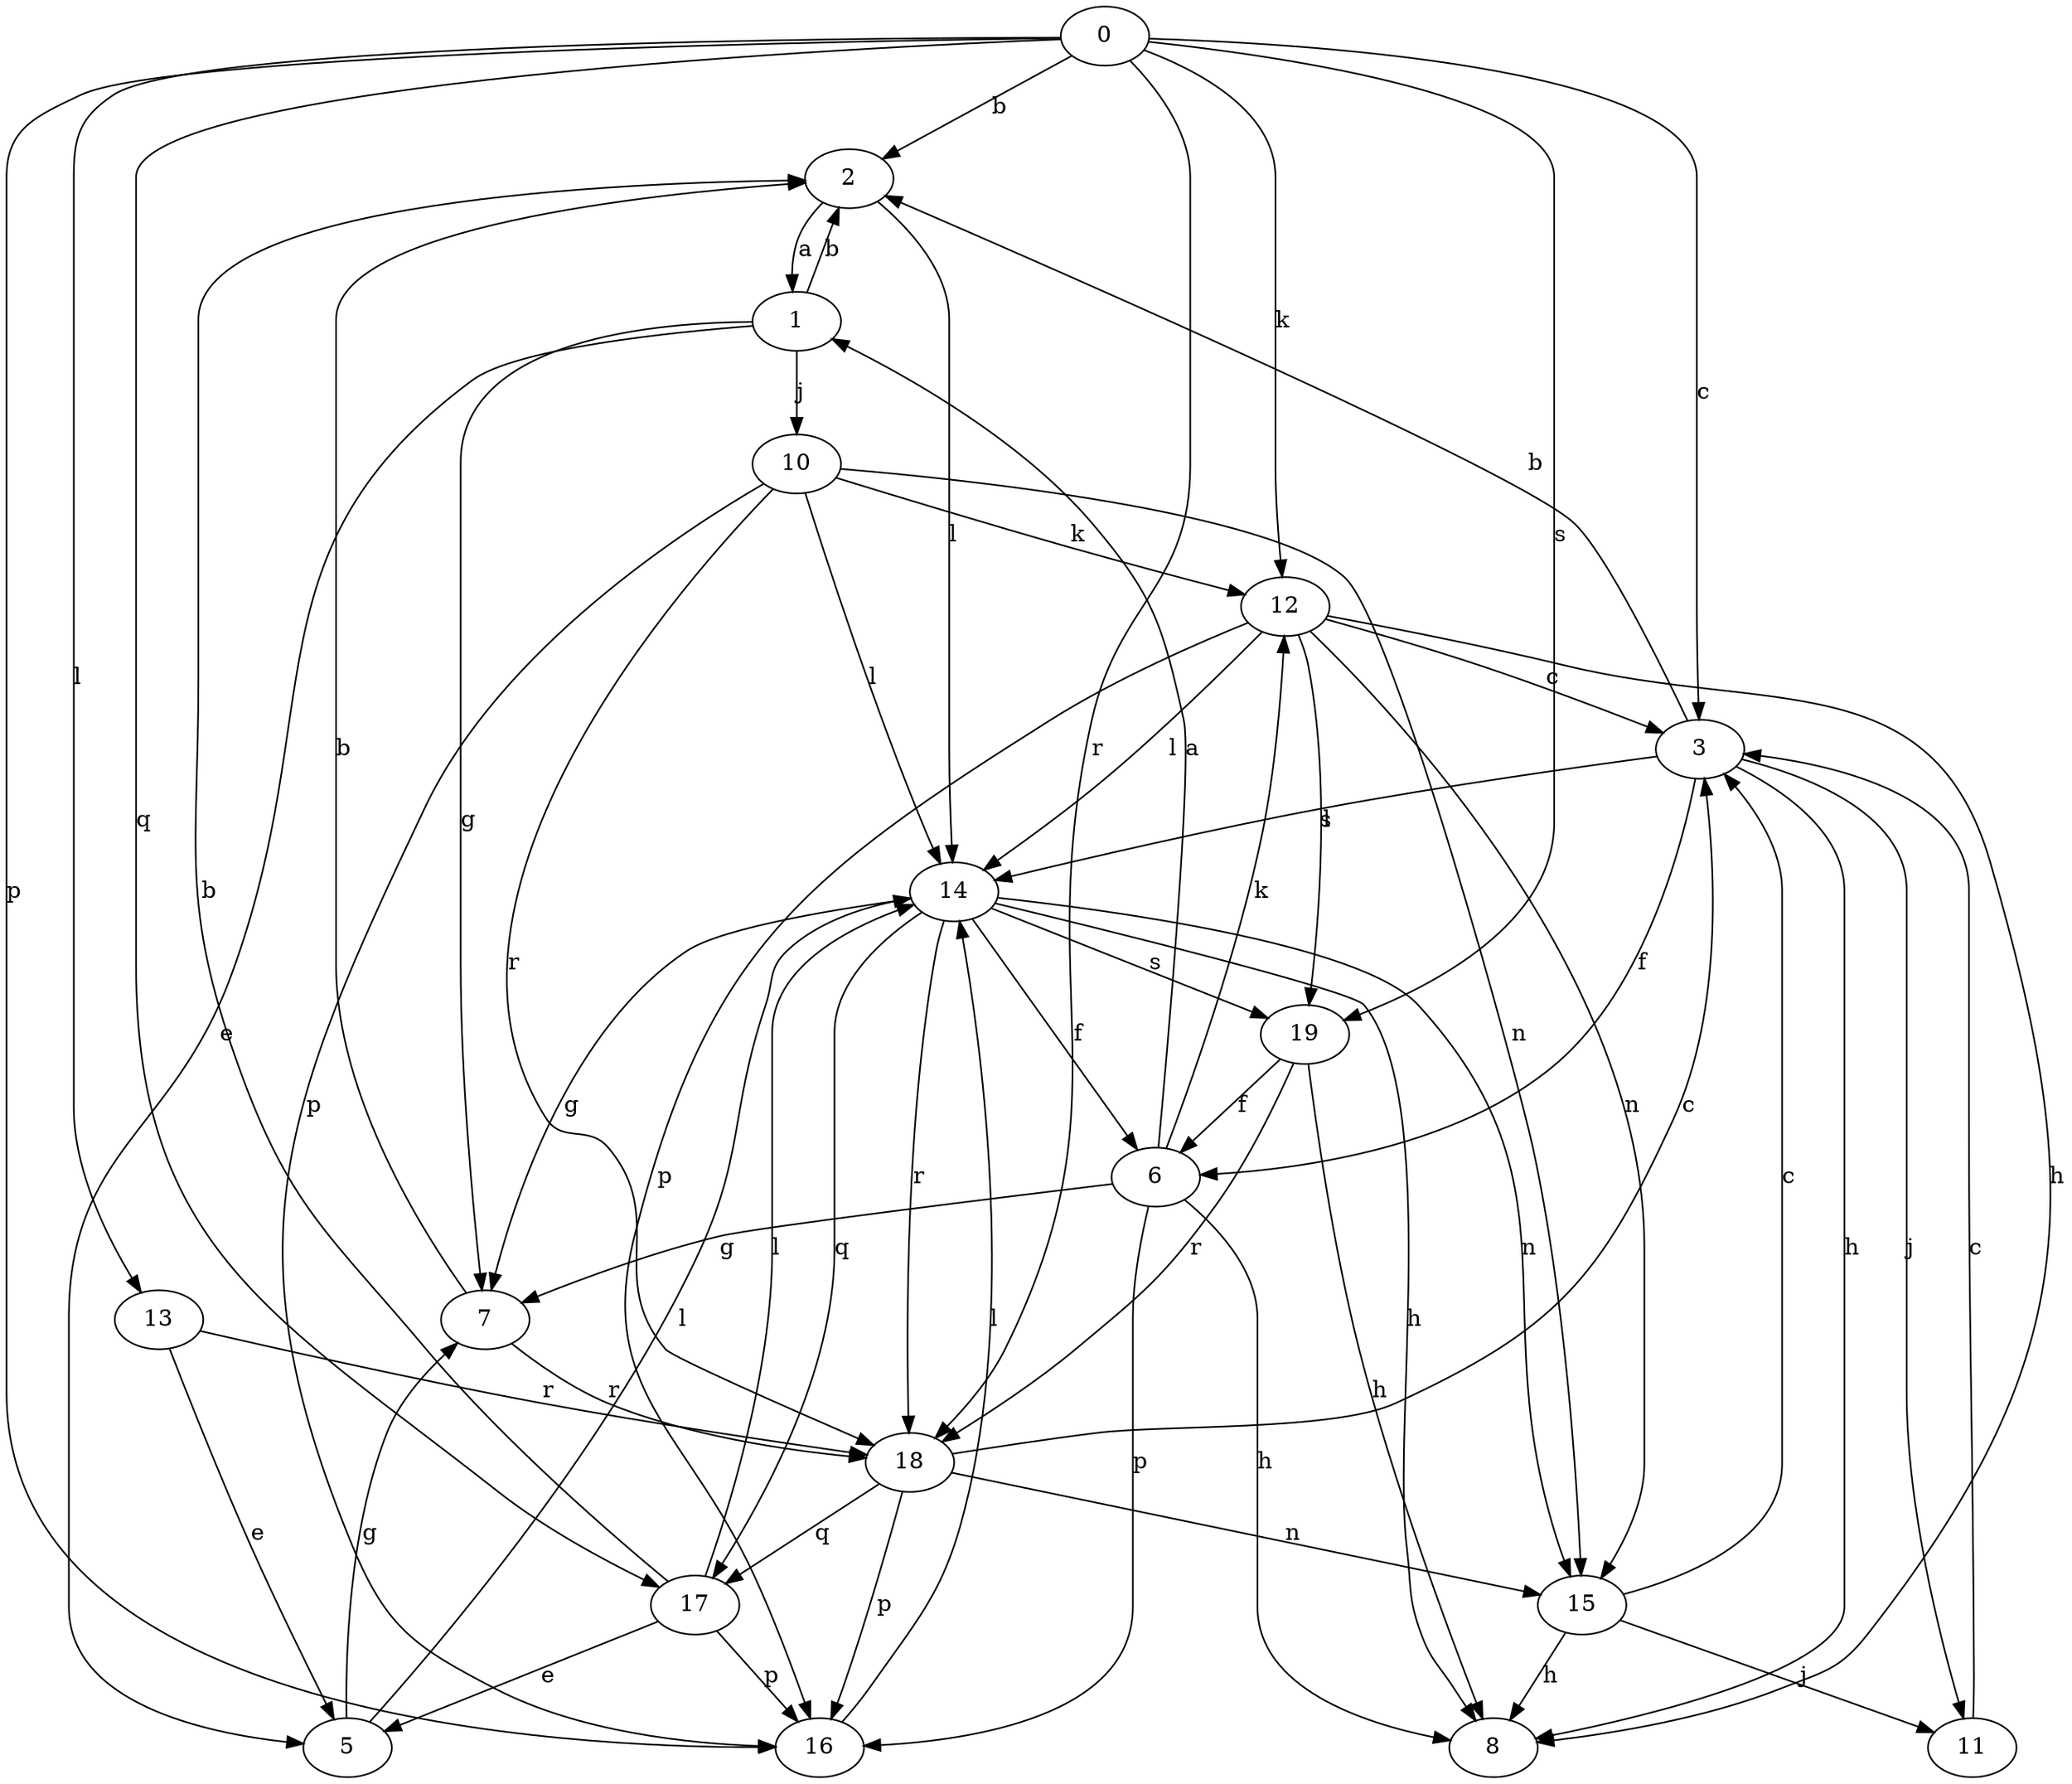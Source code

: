 strict digraph  {
0;
1;
2;
3;
5;
6;
7;
8;
10;
11;
12;
13;
14;
15;
16;
17;
18;
19;
0 -> 2  [label=b];
0 -> 3  [label=c];
0 -> 12  [label=k];
0 -> 13  [label=l];
0 -> 16  [label=p];
0 -> 17  [label=q];
0 -> 18  [label=r];
0 -> 19  [label=s];
1 -> 2  [label=b];
1 -> 5  [label=e];
1 -> 7  [label=g];
1 -> 10  [label=j];
2 -> 1  [label=a];
2 -> 14  [label=l];
3 -> 2  [label=b];
3 -> 6  [label=f];
3 -> 8  [label=h];
3 -> 11  [label=j];
3 -> 14  [label=l];
5 -> 7  [label=g];
5 -> 14  [label=l];
6 -> 1  [label=a];
6 -> 7  [label=g];
6 -> 8  [label=h];
6 -> 12  [label=k];
6 -> 16  [label=p];
7 -> 2  [label=b];
7 -> 18  [label=r];
10 -> 12  [label=k];
10 -> 14  [label=l];
10 -> 15  [label=n];
10 -> 16  [label=p];
10 -> 18  [label=r];
11 -> 3  [label=c];
12 -> 3  [label=c];
12 -> 8  [label=h];
12 -> 14  [label=l];
12 -> 15  [label=n];
12 -> 16  [label=p];
12 -> 19  [label=s];
13 -> 5  [label=e];
13 -> 18  [label=r];
14 -> 6  [label=f];
14 -> 7  [label=g];
14 -> 8  [label=h];
14 -> 15  [label=n];
14 -> 17  [label=q];
14 -> 18  [label=r];
14 -> 19  [label=s];
15 -> 3  [label=c];
15 -> 8  [label=h];
15 -> 11  [label=j];
16 -> 14  [label=l];
17 -> 2  [label=b];
17 -> 5  [label=e];
17 -> 14  [label=l];
17 -> 16  [label=p];
18 -> 3  [label=c];
18 -> 15  [label=n];
18 -> 16  [label=p];
18 -> 17  [label=q];
19 -> 6  [label=f];
19 -> 8  [label=h];
19 -> 18  [label=r];
}
